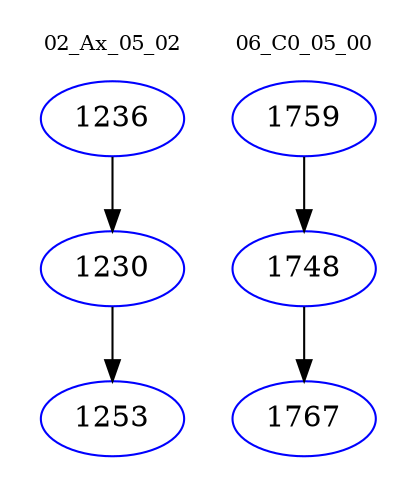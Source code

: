 digraph{
subgraph cluster_0 {
color = white
label = "02_Ax_05_02";
fontsize=10;
T0_1236 [label="1236", color="blue"]
T0_1236 -> T0_1230 [color="black"]
T0_1230 [label="1230", color="blue"]
T0_1230 -> T0_1253 [color="black"]
T0_1253 [label="1253", color="blue"]
}
subgraph cluster_1 {
color = white
label = "06_C0_05_00";
fontsize=10;
T1_1759 [label="1759", color="blue"]
T1_1759 -> T1_1748 [color="black"]
T1_1748 [label="1748", color="blue"]
T1_1748 -> T1_1767 [color="black"]
T1_1767 [label="1767", color="blue"]
}
}
